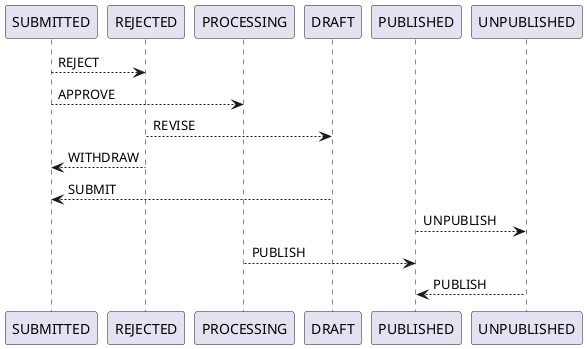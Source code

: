 @startuml
SUBMITTED --> REJECTED : REJECT
SUBMITTED --> PROCESSING : APPROVE
REJECTED --> DRAFT : REVISE
REJECTED --> SUBMITTED : WITHDRAW
DRAFT --> SUBMITTED : SUBMIT
PUBLISHED --> UNPUBLISHED : UNPUBLISH
PROCESSING --> PUBLISHED : PUBLISH
UNPUBLISHED --> PUBLISHED : PUBLISH
@enduml
